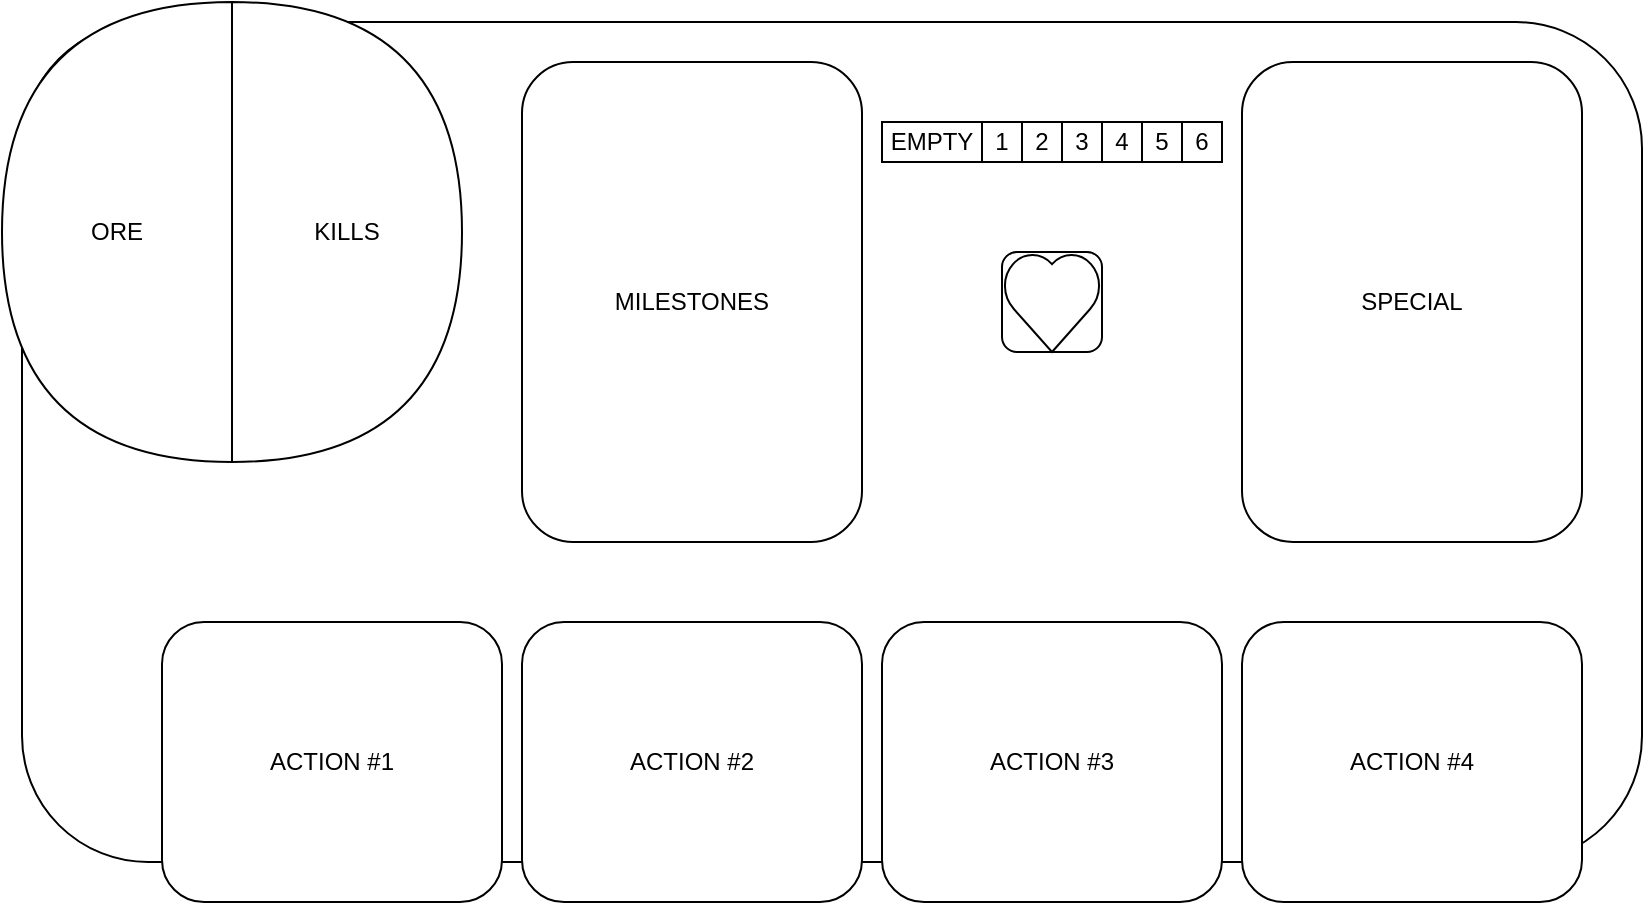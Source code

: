 <mxfile version="22.1.21" type="github">
  <diagram name="Page-1" id="8nauyLsj5Ewo60d0cPrG">
    <mxGraphModel dx="989" dy="546" grid="1" gridSize="10" guides="1" tooltips="1" connect="1" arrows="1" fold="1" page="1" pageScale="1" pageWidth="850" pageHeight="1100" math="0" shadow="0">
      <root>
        <mxCell id="0" />
        <mxCell id="1" parent="0" />
        <mxCell id="7X_QTkF-tOOl7FlQdKGh-1" value="" style="rounded=1;whiteSpace=wrap;html=1;movable=1;resizable=1;rotatable=1;deletable=1;editable=1;locked=0;connectable=1;" parent="1" vertex="1">
          <mxGeometry x="25" y="200" width="810" height="420" as="geometry" />
        </mxCell>
        <mxCell id="Jvut1_M2purDqiWmiB2W-1" value="ACTION #1" style="rounded=1;whiteSpace=wrap;html=1;" vertex="1" parent="1">
          <mxGeometry x="95" y="500" width="170" height="140" as="geometry" />
        </mxCell>
        <mxCell id="Jvut1_M2purDqiWmiB2W-9" value="ACTION #2" style="rounded=1;whiteSpace=wrap;html=1;" vertex="1" parent="1">
          <mxGeometry x="275" y="500" width="170" height="140" as="geometry" />
        </mxCell>
        <mxCell id="Jvut1_M2purDqiWmiB2W-10" value="ACTION #3" style="rounded=1;whiteSpace=wrap;html=1;" vertex="1" parent="1">
          <mxGeometry x="455" y="500" width="170" height="140" as="geometry" />
        </mxCell>
        <mxCell id="Jvut1_M2purDqiWmiB2W-11" value="ACTION #4" style="rounded=1;whiteSpace=wrap;html=1;" vertex="1" parent="1">
          <mxGeometry x="635" y="500" width="170" height="140" as="geometry" />
        </mxCell>
        <mxCell id="Jvut1_M2purDqiWmiB2W-26" value="SPECIAL" style="rounded=1;whiteSpace=wrap;html=1;" vertex="1" parent="1">
          <mxGeometry x="635" y="220" width="170" height="240" as="geometry" />
        </mxCell>
        <mxCell id="Jvut1_M2purDqiWmiB2W-27" value="MILESTONES" style="rounded=1;whiteSpace=wrap;html=1;" vertex="1" parent="1">
          <mxGeometry x="275" y="220" width="170" height="240" as="geometry" />
        </mxCell>
        <mxCell id="Jvut1_M2purDqiWmiB2W-28" value="" style="group;rounded=1;" vertex="1" connectable="0" parent="1">
          <mxGeometry x="455" y="250" width="170" height="20" as="geometry" />
        </mxCell>
        <mxCell id="Jvut1_M2purDqiWmiB2W-16" value="2" style="rounded=0;whiteSpace=wrap;html=1;" vertex="1" parent="Jvut1_M2purDqiWmiB2W-28">
          <mxGeometry x="70" width="20" height="20" as="geometry" />
        </mxCell>
        <mxCell id="Jvut1_M2purDqiWmiB2W-17" value="3" style="rounded=0;whiteSpace=wrap;html=1;" vertex="1" parent="Jvut1_M2purDqiWmiB2W-28">
          <mxGeometry x="90" width="20" height="20" as="geometry" />
        </mxCell>
        <mxCell id="Jvut1_M2purDqiWmiB2W-18" value="4" style="rounded=0;whiteSpace=wrap;html=1;" vertex="1" parent="Jvut1_M2purDqiWmiB2W-28">
          <mxGeometry x="110" width="20" height="20" as="geometry" />
        </mxCell>
        <mxCell id="Jvut1_M2purDqiWmiB2W-19" value="5" style="rounded=0;whiteSpace=wrap;html=1;" vertex="1" parent="Jvut1_M2purDqiWmiB2W-28">
          <mxGeometry x="130" width="20" height="20" as="geometry" />
        </mxCell>
        <mxCell id="Jvut1_M2purDqiWmiB2W-20" value="6" style="rounded=0;whiteSpace=wrap;html=1;" vertex="1" parent="Jvut1_M2purDqiWmiB2W-28">
          <mxGeometry x="150" width="20" height="20" as="geometry" />
        </mxCell>
        <mxCell id="Jvut1_M2purDqiWmiB2W-21" value="1" style="rounded=0;whiteSpace=wrap;html=1;" vertex="1" parent="Jvut1_M2purDqiWmiB2W-28">
          <mxGeometry x="50" width="20" height="20" as="geometry" />
        </mxCell>
        <mxCell id="Jvut1_M2purDqiWmiB2W-22" value="EMPTY" style="rounded=0;whiteSpace=wrap;html=1;" vertex="1" parent="Jvut1_M2purDqiWmiB2W-28">
          <mxGeometry width="50" height="20" as="geometry" />
        </mxCell>
        <mxCell id="Jvut1_M2purDqiWmiB2W-40" value="" style="group;rounded=0;glass=0;" vertex="1" connectable="0" parent="1">
          <mxGeometry x="515" y="315" width="50" height="50" as="geometry" />
        </mxCell>
        <mxCell id="Jvut1_M2purDqiWmiB2W-37" value="" style="rounded=1;whiteSpace=wrap;html=1;" vertex="1" parent="Jvut1_M2purDqiWmiB2W-40">
          <mxGeometry width="50" height="50" as="geometry" />
        </mxCell>
        <mxCell id="Jvut1_M2purDqiWmiB2W-39" value="" style="verticalLabelPosition=bottom;verticalAlign=top;html=1;shape=mxgraph.basic.heart" vertex="1" parent="Jvut1_M2purDqiWmiB2W-40">
          <mxGeometry width="50" height="50" as="geometry" />
        </mxCell>
        <mxCell id="Jvut1_M2purDqiWmiB2W-50" value="" style="group" vertex="1" connectable="0" parent="1">
          <mxGeometry x="15" y="190" width="230" height="230" as="geometry" />
        </mxCell>
        <mxCell id="Jvut1_M2purDqiWmiB2W-48" value="KILLS" style="shape=or;whiteSpace=wrap;html=1;" vertex="1" parent="Jvut1_M2purDqiWmiB2W-50">
          <mxGeometry x="115.0" width="115.0" height="230.0" as="geometry" />
        </mxCell>
        <mxCell id="Jvut1_M2purDqiWmiB2W-49" value="ORE" style="shape=or;whiteSpace=wrap;html=1;flipH=1;" vertex="1" parent="Jvut1_M2purDqiWmiB2W-50">
          <mxGeometry width="115.0" height="230.0" as="geometry" />
        </mxCell>
      </root>
    </mxGraphModel>
  </diagram>
</mxfile>
